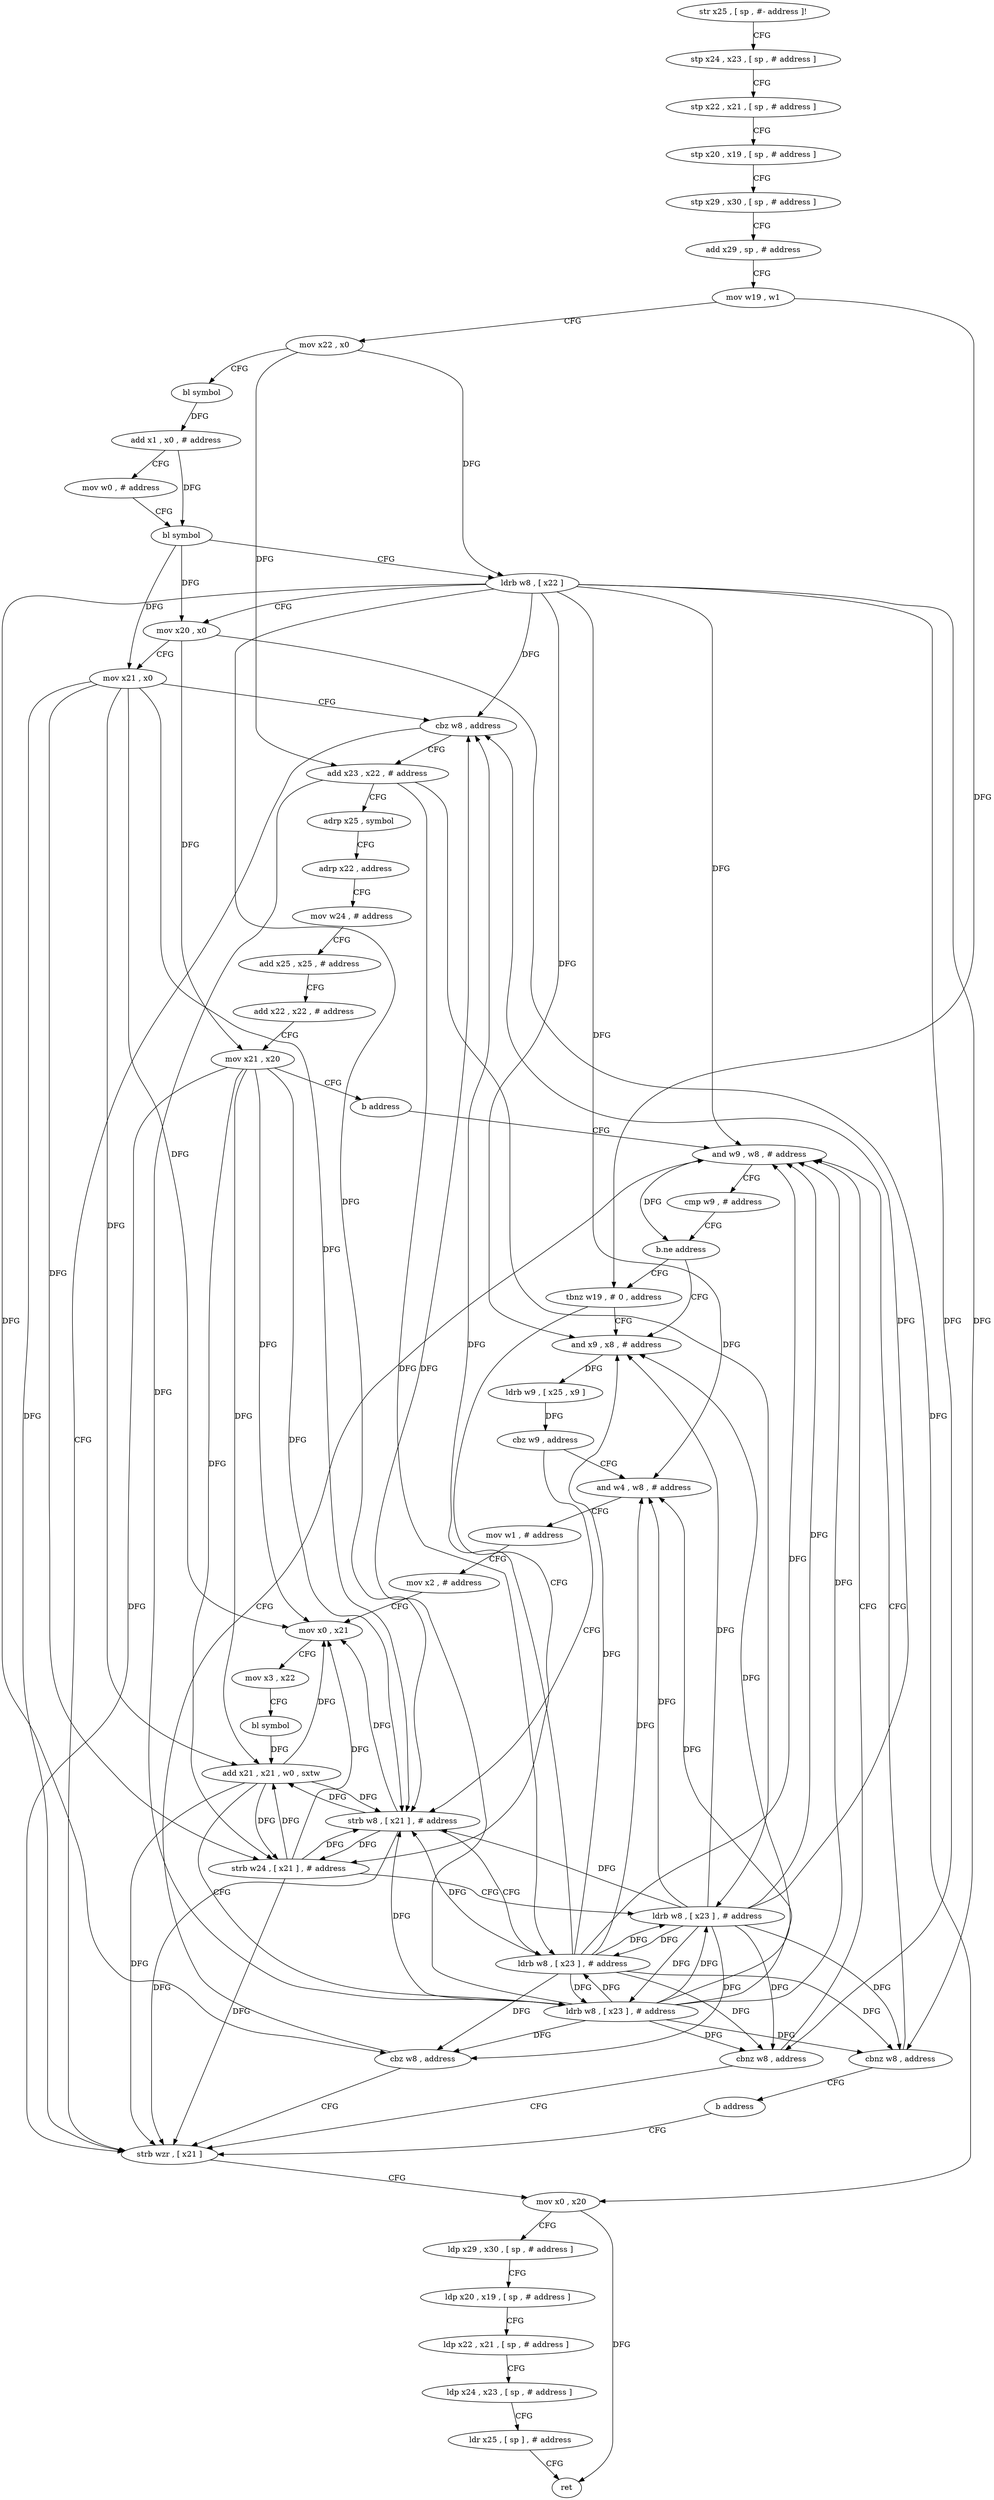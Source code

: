 digraph "func" {
"4223448" [label = "str x25 , [ sp , #- address ]!" ]
"4223452" [label = "stp x24 , x23 , [ sp , # address ]" ]
"4223456" [label = "stp x22 , x21 , [ sp , # address ]" ]
"4223460" [label = "stp x20 , x19 , [ sp , # address ]" ]
"4223464" [label = "stp x29 , x30 , [ sp , # address ]" ]
"4223468" [label = "add x29 , sp , # address" ]
"4223472" [label = "mov w19 , w1" ]
"4223476" [label = "mov x22 , x0" ]
"4223480" [label = "bl symbol" ]
"4223484" [label = "add x1 , x0 , # address" ]
"4223488" [label = "mov w0 , # address" ]
"4223492" [label = "bl symbol" ]
"4223496" [label = "ldrb w8 , [ x22 ]" ]
"4223500" [label = "mov x20 , x0" ]
"4223504" [label = "mov x21 , x0" ]
"4223508" [label = "cbz w8 , address" ]
"4223636" [label = "strb wzr , [ x21 ]" ]
"4223512" [label = "add x23 , x22 , # address" ]
"4223640" [label = "mov x0 , x20" ]
"4223644" [label = "ldp x29 , x30 , [ sp , # address ]" ]
"4223648" [label = "ldp x20 , x19 , [ sp , # address ]" ]
"4223652" [label = "ldp x22 , x21 , [ sp , # address ]" ]
"4223656" [label = "ldp x24 , x23 , [ sp , # address ]" ]
"4223660" [label = "ldr x25 , [ sp ] , # address" ]
"4223664" [label = "ret" ]
"4223516" [label = "adrp x25 , symbol" ]
"4223520" [label = "adrp x22 , address" ]
"4223524" [label = "mov w24 , # address" ]
"4223528" [label = "add x25 , x25 , # address" ]
"4223532" [label = "add x22 , x22 , # address" ]
"4223536" [label = "mov x21 , x20" ]
"4223540" [label = "b address" ]
"4223556" [label = "and w9 , w8 , # address" ]
"4223560" [label = "cmp w9 , # address" ]
"4223564" [label = "b.ne address" ]
"4223572" [label = "and x9 , x8 , # address" ]
"4223568" [label = "tbnz w19 , # 0 , address" ]
"4223576" [label = "ldrb w9 , [ x25 , x9 ]" ]
"4223580" [label = "cbz w9 , address" ]
"4223600" [label = "and w4 , w8 , # address" ]
"4223584" [label = "strb w8 , [ x21 ] , # address" ]
"4223544" [label = "strb w24 , [ x21 ] , # address" ]
"4223604" [label = "mov w1 , # address" ]
"4223608" [label = "mov x2 , # address" ]
"4223612" [label = "mov x0 , x21" ]
"4223616" [label = "mov x3 , x22" ]
"4223620" [label = "bl symbol" ]
"4223624" [label = "add x21 , x21 , w0 , sxtw" ]
"4223628" [label = "ldrb w8 , [ x23 ] , # address" ]
"4223632" [label = "cbnz w8 , address" ]
"4223588" [label = "ldrb w8 , [ x23 ] , # address" ]
"4223592" [label = "cbnz w8 , address" ]
"4223596" [label = "b address" ]
"4223548" [label = "ldrb w8 , [ x23 ] , # address" ]
"4223552" [label = "cbz w8 , address" ]
"4223448" -> "4223452" [ label = "CFG" ]
"4223452" -> "4223456" [ label = "CFG" ]
"4223456" -> "4223460" [ label = "CFG" ]
"4223460" -> "4223464" [ label = "CFG" ]
"4223464" -> "4223468" [ label = "CFG" ]
"4223468" -> "4223472" [ label = "CFG" ]
"4223472" -> "4223476" [ label = "CFG" ]
"4223472" -> "4223568" [ label = "DFG" ]
"4223476" -> "4223480" [ label = "CFG" ]
"4223476" -> "4223496" [ label = "DFG" ]
"4223476" -> "4223512" [ label = "DFG" ]
"4223480" -> "4223484" [ label = "DFG" ]
"4223484" -> "4223488" [ label = "CFG" ]
"4223484" -> "4223492" [ label = "DFG" ]
"4223488" -> "4223492" [ label = "CFG" ]
"4223492" -> "4223496" [ label = "CFG" ]
"4223492" -> "4223500" [ label = "DFG" ]
"4223492" -> "4223504" [ label = "DFG" ]
"4223496" -> "4223500" [ label = "CFG" ]
"4223496" -> "4223508" [ label = "DFG" ]
"4223496" -> "4223556" [ label = "DFG" ]
"4223496" -> "4223572" [ label = "DFG" ]
"4223496" -> "4223600" [ label = "DFG" ]
"4223496" -> "4223632" [ label = "DFG" ]
"4223496" -> "4223584" [ label = "DFG" ]
"4223496" -> "4223592" [ label = "DFG" ]
"4223496" -> "4223552" [ label = "DFG" ]
"4223500" -> "4223504" [ label = "CFG" ]
"4223500" -> "4223640" [ label = "DFG" ]
"4223500" -> "4223536" [ label = "DFG" ]
"4223504" -> "4223508" [ label = "CFG" ]
"4223504" -> "4223636" [ label = "DFG" ]
"4223504" -> "4223612" [ label = "DFG" ]
"4223504" -> "4223624" [ label = "DFG" ]
"4223504" -> "4223584" [ label = "DFG" ]
"4223504" -> "4223544" [ label = "DFG" ]
"4223508" -> "4223636" [ label = "CFG" ]
"4223508" -> "4223512" [ label = "CFG" ]
"4223636" -> "4223640" [ label = "CFG" ]
"4223512" -> "4223516" [ label = "CFG" ]
"4223512" -> "4223628" [ label = "DFG" ]
"4223512" -> "4223588" [ label = "DFG" ]
"4223512" -> "4223548" [ label = "DFG" ]
"4223640" -> "4223644" [ label = "CFG" ]
"4223640" -> "4223664" [ label = "DFG" ]
"4223644" -> "4223648" [ label = "CFG" ]
"4223648" -> "4223652" [ label = "CFG" ]
"4223652" -> "4223656" [ label = "CFG" ]
"4223656" -> "4223660" [ label = "CFG" ]
"4223660" -> "4223664" [ label = "CFG" ]
"4223516" -> "4223520" [ label = "CFG" ]
"4223520" -> "4223524" [ label = "CFG" ]
"4223524" -> "4223528" [ label = "CFG" ]
"4223528" -> "4223532" [ label = "CFG" ]
"4223532" -> "4223536" [ label = "CFG" ]
"4223536" -> "4223540" [ label = "CFG" ]
"4223536" -> "4223636" [ label = "DFG" ]
"4223536" -> "4223612" [ label = "DFG" ]
"4223536" -> "4223624" [ label = "DFG" ]
"4223536" -> "4223584" [ label = "DFG" ]
"4223536" -> "4223544" [ label = "DFG" ]
"4223540" -> "4223556" [ label = "CFG" ]
"4223556" -> "4223560" [ label = "CFG" ]
"4223556" -> "4223564" [ label = "DFG" ]
"4223560" -> "4223564" [ label = "CFG" ]
"4223564" -> "4223572" [ label = "CFG" ]
"4223564" -> "4223568" [ label = "CFG" ]
"4223572" -> "4223576" [ label = "DFG" ]
"4223568" -> "4223544" [ label = "CFG" ]
"4223568" -> "4223572" [ label = "CFG" ]
"4223576" -> "4223580" [ label = "DFG" ]
"4223580" -> "4223600" [ label = "CFG" ]
"4223580" -> "4223584" [ label = "CFG" ]
"4223600" -> "4223604" [ label = "CFG" ]
"4223584" -> "4223588" [ label = "CFG" ]
"4223584" -> "4223636" [ label = "DFG" ]
"4223584" -> "4223612" [ label = "DFG" ]
"4223584" -> "4223624" [ label = "DFG" ]
"4223584" -> "4223544" [ label = "DFG" ]
"4223544" -> "4223548" [ label = "CFG" ]
"4223544" -> "4223636" [ label = "DFG" ]
"4223544" -> "4223612" [ label = "DFG" ]
"4223544" -> "4223584" [ label = "DFG" ]
"4223544" -> "4223624" [ label = "DFG" ]
"4223604" -> "4223608" [ label = "CFG" ]
"4223608" -> "4223612" [ label = "CFG" ]
"4223612" -> "4223616" [ label = "CFG" ]
"4223616" -> "4223620" [ label = "CFG" ]
"4223620" -> "4223624" [ label = "DFG" ]
"4223624" -> "4223628" [ label = "CFG" ]
"4223624" -> "4223636" [ label = "DFG" ]
"4223624" -> "4223612" [ label = "DFG" ]
"4223624" -> "4223584" [ label = "DFG" ]
"4223624" -> "4223544" [ label = "DFG" ]
"4223628" -> "4223632" [ label = "DFG" ]
"4223628" -> "4223508" [ label = "DFG" ]
"4223628" -> "4223556" [ label = "DFG" ]
"4223628" -> "4223572" [ label = "DFG" ]
"4223628" -> "4223600" [ label = "DFG" ]
"4223628" -> "4223584" [ label = "DFG" ]
"4223628" -> "4223592" [ label = "DFG" ]
"4223628" -> "4223552" [ label = "DFG" ]
"4223628" -> "4223588" [ label = "DFG" ]
"4223628" -> "4223548" [ label = "DFG" ]
"4223632" -> "4223556" [ label = "CFG" ]
"4223632" -> "4223636" [ label = "CFG" ]
"4223588" -> "4223592" [ label = "DFG" ]
"4223588" -> "4223508" [ label = "DFG" ]
"4223588" -> "4223556" [ label = "DFG" ]
"4223588" -> "4223572" [ label = "DFG" ]
"4223588" -> "4223600" [ label = "DFG" ]
"4223588" -> "4223628" [ label = "DFG" ]
"4223588" -> "4223632" [ label = "DFG" ]
"4223588" -> "4223584" [ label = "DFG" ]
"4223588" -> "4223552" [ label = "DFG" ]
"4223588" -> "4223548" [ label = "DFG" ]
"4223592" -> "4223556" [ label = "CFG" ]
"4223592" -> "4223596" [ label = "CFG" ]
"4223596" -> "4223636" [ label = "CFG" ]
"4223548" -> "4223552" [ label = "DFG" ]
"4223548" -> "4223508" [ label = "DFG" ]
"4223548" -> "4223556" [ label = "DFG" ]
"4223548" -> "4223572" [ label = "DFG" ]
"4223548" -> "4223600" [ label = "DFG" ]
"4223548" -> "4223628" [ label = "DFG" ]
"4223548" -> "4223632" [ label = "DFG" ]
"4223548" -> "4223584" [ label = "DFG" ]
"4223548" -> "4223588" [ label = "DFG" ]
"4223548" -> "4223592" [ label = "DFG" ]
"4223552" -> "4223636" [ label = "CFG" ]
"4223552" -> "4223556" [ label = "CFG" ]
}
